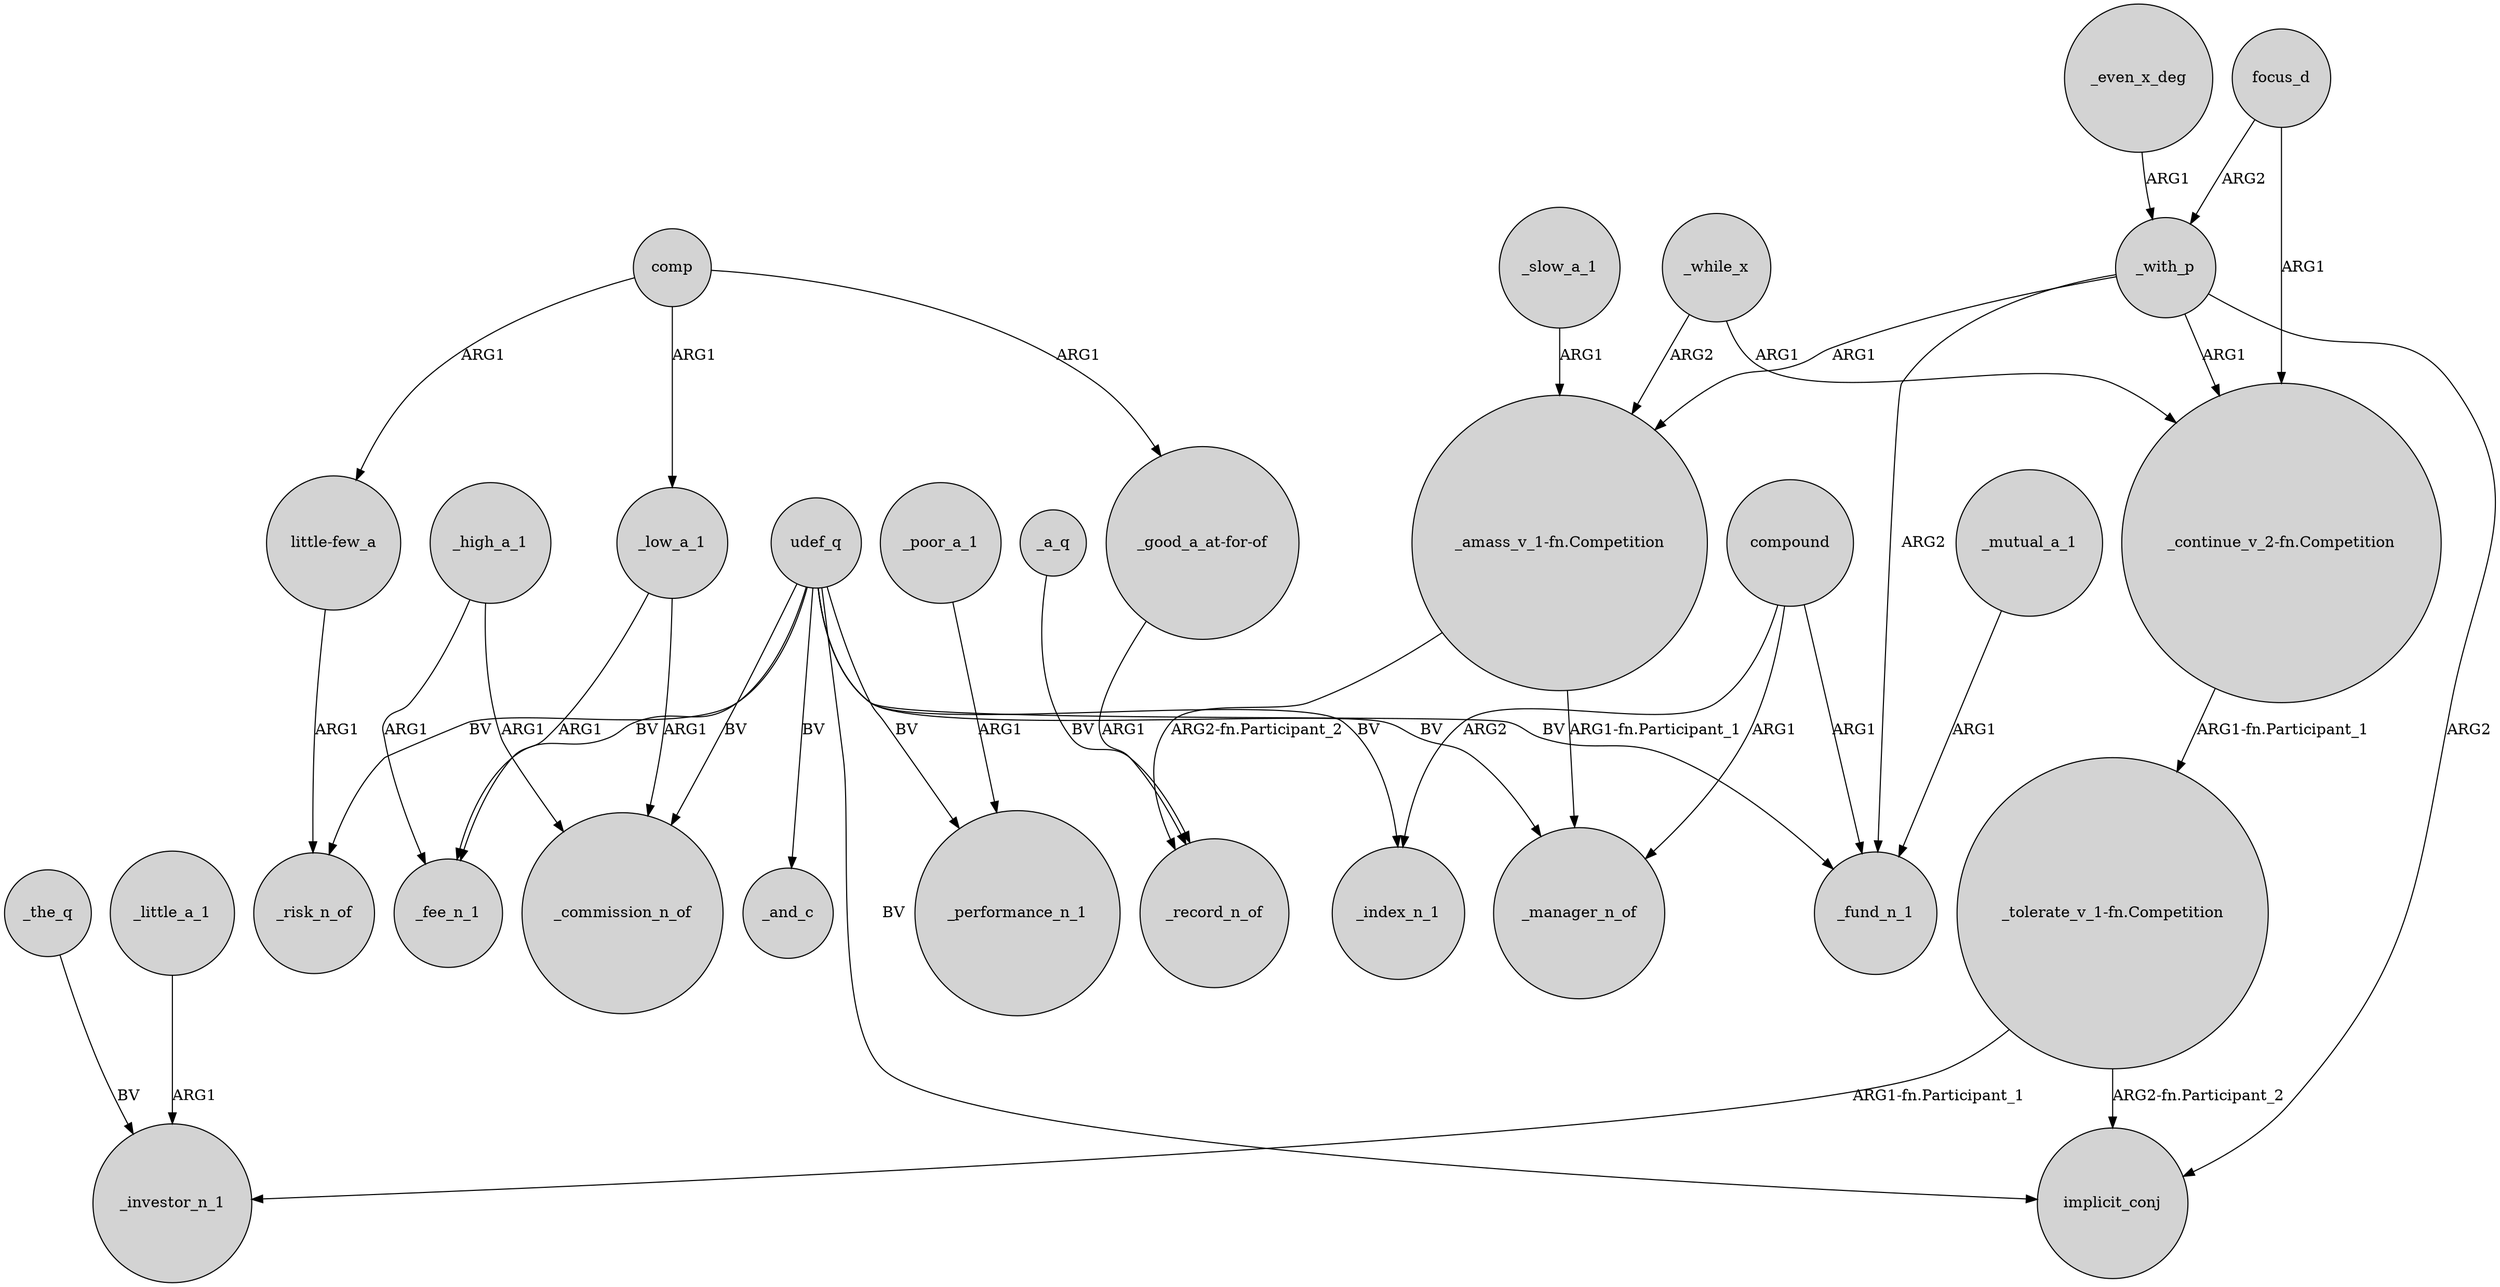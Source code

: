 digraph {
	node [shape=circle style=filled]
	_the_q -> _investor_n_1 [label=BV]
	_a_q -> _record_n_of [label=BV]
	udef_q -> _fee_n_1 [label=BV]
	udef_q -> _risk_n_of [label=BV]
	"_tolerate_v_1-fn.Competition" -> implicit_conj [label="ARG2-fn.Participant_2"]
	_with_p -> implicit_conj [label=ARG2]
	focus_d -> _with_p [label=ARG2]
	_poor_a_1 -> _performance_n_1 [label=ARG1]
	comp -> _low_a_1 [label=ARG1]
	"_amass_v_1-fn.Competition" -> _record_n_of [label="ARG2-fn.Participant_2"]
	udef_q -> _fund_n_1 [label=BV]
	udef_q -> _manager_n_of [label=BV]
	_slow_a_1 -> "_amass_v_1-fn.Competition" [label=ARG1]
	udef_q -> _performance_n_1 [label=BV]
	_low_a_1 -> _fee_n_1 [label=ARG1]
	_low_a_1 -> _commission_n_of [label=ARG1]
	udef_q -> _index_n_1 [label=BV]
	_high_a_1 -> _fee_n_1 [label=ARG1]
	_while_x -> "_continue_v_2-fn.Competition" [label=ARG1]
	udef_q -> _and_c [label=BV]
	_while_x -> "_amass_v_1-fn.Competition" [label=ARG2]
	_high_a_1 -> _commission_n_of [label=ARG1]
	"_amass_v_1-fn.Competition" -> _manager_n_of [label="ARG1-fn.Participant_1"]
	_with_p -> "_continue_v_2-fn.Competition" [label=ARG1]
	_with_p -> _fund_n_1 [label=ARG2]
	_with_p -> "_amass_v_1-fn.Competition" [label=ARG1]
	compound -> _index_n_1 [label=ARG2]
	_mutual_a_1 -> _fund_n_1 [label=ARG1]
	"_good_a_at-for-of" -> _record_n_of [label=ARG1]
	comp -> "little-few_a" [label=ARG1]
	udef_q -> _commission_n_of [label=BV]
	focus_d -> "_continue_v_2-fn.Competition" [label=ARG1]
	_even_x_deg -> _with_p [label=ARG1]
	_little_a_1 -> _investor_n_1 [label=ARG1]
	"_tolerate_v_1-fn.Competition" -> _investor_n_1 [label="ARG1-fn.Participant_1"]
	"_continue_v_2-fn.Competition" -> "_tolerate_v_1-fn.Competition" [label="ARG1-fn.Participant_1"]
	comp -> "_good_a_at-for-of" [label=ARG1]
	compound -> _manager_n_of [label=ARG1]
	udef_q -> implicit_conj [label=BV]
	compound -> _fund_n_1 [label=ARG1]
	"little-few_a" -> _risk_n_of [label=ARG1]
}
